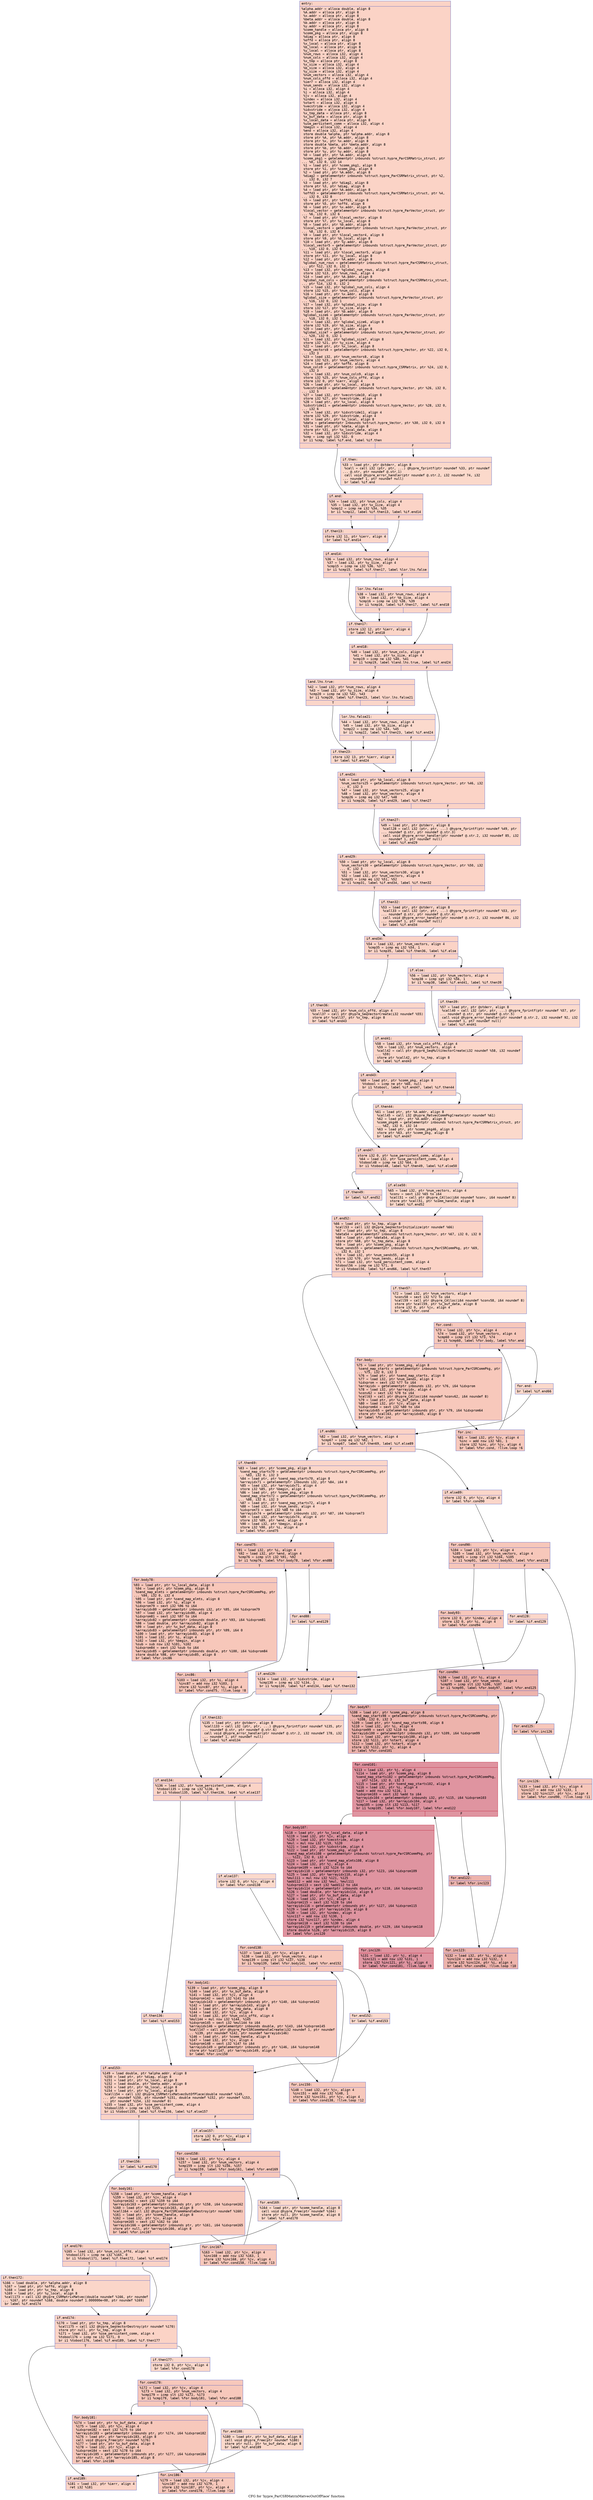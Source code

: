 digraph "CFG for 'hypre_ParCSRMatrixMatvecOutOfPlace' function" {
	label="CFG for 'hypre_ParCSRMatrixMatvecOutOfPlace' function";

	Node0x55ca55daf0f0 [shape=record,color="#3d50c3ff", style=filled, fillcolor="#f59c7d70" fontname="Courier",label="{entry:\l|  %alpha.addr = alloca double, align 8\l  %A.addr = alloca ptr, align 8\l  %x.addr = alloca ptr, align 8\l  %beta.addr = alloca double, align 8\l  %b.addr = alloca ptr, align 8\l  %y.addr = alloca ptr, align 8\l  %comm_handle = alloca ptr, align 8\l  %comm_pkg = alloca ptr, align 8\l  %diag = alloca ptr, align 8\l  %offd = alloca ptr, align 8\l  %x_local = alloca ptr, align 8\l  %b_local = alloca ptr, align 8\l  %y_local = alloca ptr, align 8\l  %num_rows = alloca i32, align 4\l  %num_cols = alloca i32, align 4\l  %x_tmp = alloca ptr, align 8\l  %x_size = alloca i32, align 4\l  %b_size = alloca i32, align 4\l  %y_size = alloca i32, align 4\l  %num_vectors = alloca i32, align 4\l  %num_cols_offd = alloca i32, align 4\l  %ierr = alloca i32, align 4\l  %num_sends = alloca i32, align 4\l  %i = alloca i32, align 4\l  %j = alloca i32, align 4\l  %jv = alloca i32, align 4\l  %index = alloca i32, align 4\l  %start = alloca i32, align 4\l  %vecstride = alloca i32, align 4\l  %idxstride = alloca i32, align 4\l  %x_tmp_data = alloca ptr, align 8\l  %x_buf_data = alloca ptr, align 8\l  %x_local_data = alloca ptr, align 8\l  %use_persistent_comm = alloca i32, align 4\l  %begin = alloca i32, align 4\l  %end = alloca i32, align 4\l  store double %alpha, ptr %alpha.addr, align 8\l  store ptr %A, ptr %A.addr, align 8\l  store ptr %x, ptr %x.addr, align 8\l  store double %beta, ptr %beta.addr, align 8\l  store ptr %b, ptr %b.addr, align 8\l  store ptr %y, ptr %y.addr, align 8\l  %0 = load ptr, ptr %A.addr, align 8\l  %comm_pkg1 = getelementptr inbounds %struct.hypre_ParCSRMatrix_struct, ptr\l... %0, i32 0, i32 14\l  %1 = load ptr, ptr %comm_pkg1, align 8\l  store ptr %1, ptr %comm_pkg, align 8\l  %2 = load ptr, ptr %A.addr, align 8\l  %diag2 = getelementptr inbounds %struct.hypre_ParCSRMatrix_struct, ptr %2,\l... i32 0, i32 7\l  %3 = load ptr, ptr %diag2, align 8\l  store ptr %3, ptr %diag, align 8\l  %4 = load ptr, ptr %A.addr, align 8\l  %offd3 = getelementptr inbounds %struct.hypre_ParCSRMatrix_struct, ptr %4,\l... i32 0, i32 8\l  %5 = load ptr, ptr %offd3, align 8\l  store ptr %5, ptr %offd, align 8\l  %6 = load ptr, ptr %x.addr, align 8\l  %local_vector = getelementptr inbounds %struct.hypre_ParVector_struct, ptr\l... %6, i32 0, i32 6\l  %7 = load ptr, ptr %local_vector, align 8\l  store ptr %7, ptr %x_local, align 8\l  %8 = load ptr, ptr %b.addr, align 8\l  %local_vector4 = getelementptr inbounds %struct.hypre_ParVector_struct, ptr\l... %8, i32 0, i32 6\l  %9 = load ptr, ptr %local_vector4, align 8\l  store ptr %9, ptr %b_local, align 8\l  %10 = load ptr, ptr %y.addr, align 8\l  %local_vector5 = getelementptr inbounds %struct.hypre_ParVector_struct, ptr\l... %10, i32 0, i32 6\l  %11 = load ptr, ptr %local_vector5, align 8\l  store ptr %11, ptr %y_local, align 8\l  %12 = load ptr, ptr %A.addr, align 8\l  %global_num_rows = getelementptr inbounds %struct.hypre_ParCSRMatrix_struct,\l... ptr %12, i32 0, i32 1\l  %13 = load i32, ptr %global_num_rows, align 8\l  store i32 %13, ptr %num_rows, align 4\l  %14 = load ptr, ptr %A.addr, align 8\l  %global_num_cols = getelementptr inbounds %struct.hypre_ParCSRMatrix_struct,\l... ptr %14, i32 0, i32 2\l  %15 = load i32, ptr %global_num_cols, align 4\l  store i32 %15, ptr %num_cols, align 4\l  %16 = load ptr, ptr %x.addr, align 8\l  %global_size = getelementptr inbounds %struct.hypre_ParVector_struct, ptr\l... %16, i32 0, i32 1\l  %17 = load i32, ptr %global_size, align 8\l  store i32 %17, ptr %x_size, align 4\l  %18 = load ptr, ptr %b.addr, align 8\l  %global_size6 = getelementptr inbounds %struct.hypre_ParVector_struct, ptr\l... %18, i32 0, i32 1\l  %19 = load i32, ptr %global_size6, align 8\l  store i32 %19, ptr %b_size, align 4\l  %20 = load ptr, ptr %y.addr, align 8\l  %global_size7 = getelementptr inbounds %struct.hypre_ParVector_struct, ptr\l... %20, i32 0, i32 1\l  %21 = load i32, ptr %global_size7, align 8\l  store i32 %21, ptr %y_size, align 4\l  %22 = load ptr, ptr %x_local, align 8\l  %num_vectors8 = getelementptr inbounds %struct.hypre_Vector, ptr %22, i32 0,\l... i32 3\l  %23 = load i32, ptr %num_vectors8, align 8\l  store i32 %23, ptr %num_vectors, align 4\l  %24 = load ptr, ptr %offd, align 8\l  %num_cols9 = getelementptr inbounds %struct.hypre_CSRMatrix, ptr %24, i32 0,\l... i32 3\l  %25 = load i32, ptr %num_cols9, align 4\l  store i32 %25, ptr %num_cols_offd, align 4\l  store i32 0, ptr %ierr, align 4\l  %26 = load ptr, ptr %x_local, align 8\l  %vecstride10 = getelementptr inbounds %struct.hypre_Vector, ptr %26, i32 0,\l... i32 5\l  %27 = load i32, ptr %vecstride10, align 8\l  store i32 %27, ptr %vecstride, align 4\l  %28 = load ptr, ptr %x_local, align 8\l  %idxstride11 = getelementptr inbounds %struct.hypre_Vector, ptr %28, i32 0,\l... i32 6\l  %29 = load i32, ptr %idxstride11, align 4\l  store i32 %29, ptr %idxstride, align 4\l  %30 = load ptr, ptr %x_local, align 8\l  %data = getelementptr inbounds %struct.hypre_Vector, ptr %30, i32 0, i32 0\l  %31 = load ptr, ptr %data, align 8\l  store ptr %31, ptr %x_local_data, align 8\l  %32 = load i32, ptr %idxstride, align 4\l  %cmp = icmp sgt i32 %32, 0\l  br i1 %cmp, label %if.end, label %if.then\l|{<s0>T|<s1>F}}"];
	Node0x55ca55daf0f0:s0 -> Node0x55ca55db5cf0[tooltip="entry -> if.end\nProbability 62.50%" ];
	Node0x55ca55daf0f0:s1 -> Node0x55ca55db5d60[tooltip="entry -> if.then\nProbability 37.50%" ];
	Node0x55ca55db5d60 [shape=record,color="#3d50c3ff", style=filled, fillcolor="#f7a88970" fontname="Courier",label="{if.then:\l|  %33 = load ptr, ptr @stderr, align 8\l  %call = call i32 (ptr, ptr, ...) @hypre_fprintf(ptr noundef %33, ptr noundef\l... @.str, ptr noundef @.str.1)\l  call void @hypre_error_handler(ptr noundef @.str.2, i32 noundef 74, i32\l... noundef 1, ptr noundef null)\l  br label %if.end\l}"];
	Node0x55ca55db5d60 -> Node0x55ca55db5cf0[tooltip="if.then -> if.end\nProbability 100.00%" ];
	Node0x55ca55db5cf0 [shape=record,color="#3d50c3ff", style=filled, fillcolor="#f59c7d70" fontname="Courier",label="{if.end:\l|  %34 = load i32, ptr %num_cols, align 4\l  %35 = load i32, ptr %x_size, align 4\l  %cmp12 = icmp ne i32 %34, %35\l  br i1 %cmp12, label %if.then13, label %if.end14\l|{<s0>T|<s1>F}}"];
	Node0x55ca55db5cf0:s0 -> Node0x55ca55db68f0[tooltip="if.end -> if.then13\nProbability 50.00%" ];
	Node0x55ca55db5cf0:s1 -> Node0x55ca55db6940[tooltip="if.end -> if.end14\nProbability 50.00%" ];
	Node0x55ca55db68f0 [shape=record,color="#3d50c3ff", style=filled, fillcolor="#f6a38570" fontname="Courier",label="{if.then13:\l|  store i32 11, ptr %ierr, align 4\l  br label %if.end14\l}"];
	Node0x55ca55db68f0 -> Node0x55ca55db6940[tooltip="if.then13 -> if.end14\nProbability 100.00%" ];
	Node0x55ca55db6940 [shape=record,color="#3d50c3ff", style=filled, fillcolor="#f59c7d70" fontname="Courier",label="{if.end14:\l|  %36 = load i32, ptr %num_rows, align 4\l  %37 = load i32, ptr %y_size, align 4\l  %cmp15 = icmp ne i32 %36, %37\l  br i1 %cmp15, label %if.then17, label %lor.lhs.false\l|{<s0>T|<s1>F}}"];
	Node0x55ca55db6940:s0 -> Node0x55ca55db6d90[tooltip="if.end14 -> if.then17\nProbability 50.00%" ];
	Node0x55ca55db6940:s1 -> Node0x55ca55db6e10[tooltip="if.end14 -> lor.lhs.false\nProbability 50.00%" ];
	Node0x55ca55db6e10 [shape=record,color="#3d50c3ff", style=filled, fillcolor="#f6a38570" fontname="Courier",label="{lor.lhs.false:\l|  %38 = load i32, ptr %num_rows, align 4\l  %39 = load i32, ptr %b_size, align 4\l  %cmp16 = icmp ne i32 %38, %39\l  br i1 %cmp16, label %if.then17, label %if.end18\l|{<s0>T|<s1>F}}"];
	Node0x55ca55db6e10:s0 -> Node0x55ca55db6d90[tooltip="lor.lhs.false -> if.then17\nProbability 50.00%" ];
	Node0x55ca55db6e10:s1 -> Node0x55ca55db70f0[tooltip="lor.lhs.false -> if.end18\nProbability 50.00%" ];
	Node0x55ca55db6d90 [shape=record,color="#3d50c3ff", style=filled, fillcolor="#f5a08170" fontname="Courier",label="{if.then17:\l|  store i32 12, ptr %ierr, align 4\l  br label %if.end18\l}"];
	Node0x55ca55db6d90 -> Node0x55ca55db70f0[tooltip="if.then17 -> if.end18\nProbability 100.00%" ];
	Node0x55ca55db70f0 [shape=record,color="#3d50c3ff", style=filled, fillcolor="#f59c7d70" fontname="Courier",label="{if.end18:\l|  %40 = load i32, ptr %num_cols, align 4\l  %41 = load i32, ptr %x_size, align 4\l  %cmp19 = icmp ne i32 %40, %41\l  br i1 %cmp19, label %land.lhs.true, label %if.end24\l|{<s0>T|<s1>F}}"];
	Node0x55ca55db70f0:s0 -> Node0x55ca55db7510[tooltip="if.end18 -> land.lhs.true\nProbability 50.00%" ];
	Node0x55ca55db70f0:s1 -> Node0x55ca55db7590[tooltip="if.end18 -> if.end24\nProbability 50.00%" ];
	Node0x55ca55db7510 [shape=record,color="#3d50c3ff", style=filled, fillcolor="#f6a38570" fontname="Courier",label="{land.lhs.true:\l|  %42 = load i32, ptr %num_rows, align 4\l  %43 = load i32, ptr %y_size, align 4\l  %cmp20 = icmp ne i32 %42, %43\l  br i1 %cmp20, label %if.then23, label %lor.lhs.false21\l|{<s0>T|<s1>F}}"];
	Node0x55ca55db7510:s0 -> Node0x55ca55db7870[tooltip="land.lhs.true -> if.then23\nProbability 50.00%" ];
	Node0x55ca55db7510:s1 -> Node0x55ca55db78f0[tooltip="land.lhs.true -> lor.lhs.false21\nProbability 50.00%" ];
	Node0x55ca55db78f0 [shape=record,color="#3d50c3ff", style=filled, fillcolor="#f7ac8e70" fontname="Courier",label="{lor.lhs.false21:\l|  %44 = load i32, ptr %num_rows, align 4\l  %45 = load i32, ptr %b_size, align 4\l  %cmp22 = icmp ne i32 %44, %45\l  br i1 %cmp22, label %if.then23, label %if.end24\l|{<s0>T|<s1>F}}"];
	Node0x55ca55db78f0:s0 -> Node0x55ca55db7870[tooltip="lor.lhs.false21 -> if.then23\nProbability 50.00%" ];
	Node0x55ca55db78f0:s1 -> Node0x55ca55db7590[tooltip="lor.lhs.false21 -> if.end24\nProbability 50.00%" ];
	Node0x55ca55db7870 [shape=record,color="#3d50c3ff", style=filled, fillcolor="#f7a88970" fontname="Courier",label="{if.then23:\l|  store i32 13, ptr %ierr, align 4\l  br label %if.end24\l}"];
	Node0x55ca55db7870 -> Node0x55ca55db7590[tooltip="if.then23 -> if.end24\nProbability 100.00%" ];
	Node0x55ca55db7590 [shape=record,color="#3d50c3ff", style=filled, fillcolor="#f59c7d70" fontname="Courier",label="{if.end24:\l|  %46 = load ptr, ptr %b_local, align 8\l  %num_vectors25 = getelementptr inbounds %struct.hypre_Vector, ptr %46, i32\l... 0, i32 3\l  %47 = load i32, ptr %num_vectors25, align 8\l  %48 = load i32, ptr %num_vectors, align 4\l  %cmp26 = icmp eq i32 %47, %48\l  br i1 %cmp26, label %if.end29, label %if.then27\l|{<s0>T|<s1>F}}"];
	Node0x55ca55db7590:s0 -> Node0x55ca55db8950[tooltip="if.end24 -> if.end29\nProbability 50.00%" ];
	Node0x55ca55db7590:s1 -> Node0x55ca55db89d0[tooltip="if.end24 -> if.then27\nProbability 50.00%" ];
	Node0x55ca55db89d0 [shape=record,color="#3d50c3ff", style=filled, fillcolor="#f6a38570" fontname="Courier",label="{if.then27:\l|  %49 = load ptr, ptr @stderr, align 8\l  %call28 = call i32 (ptr, ptr, ...) @hypre_fprintf(ptr noundef %49, ptr\l... noundef @.str, ptr noundef @.str.3)\l  call void @hypre_error_handler(ptr noundef @.str.2, i32 noundef 85, i32\l... noundef 1, ptr noundef null)\l  br label %if.end29\l}"];
	Node0x55ca55db89d0 -> Node0x55ca55db8950[tooltip="if.then27 -> if.end29\nProbability 100.00%" ];
	Node0x55ca55db8950 [shape=record,color="#3d50c3ff", style=filled, fillcolor="#f59c7d70" fontname="Courier",label="{if.end29:\l|  %50 = load ptr, ptr %y_local, align 8\l  %num_vectors30 = getelementptr inbounds %struct.hypre_Vector, ptr %50, i32\l... 0, i32 3\l  %51 = load i32, ptr %num_vectors30, align 8\l  %52 = load i32, ptr %num_vectors, align 4\l  %cmp31 = icmp eq i32 %51, %52\l  br i1 %cmp31, label %if.end34, label %if.then32\l|{<s0>T|<s1>F}}"];
	Node0x55ca55db8950:s0 -> Node0x55ca55db9150[tooltip="if.end29 -> if.end34\nProbability 50.00%" ];
	Node0x55ca55db8950:s1 -> Node0x55ca55db91a0[tooltip="if.end29 -> if.then32\nProbability 50.00%" ];
	Node0x55ca55db91a0 [shape=record,color="#3d50c3ff", style=filled, fillcolor="#f6a38570" fontname="Courier",label="{if.then32:\l|  %53 = load ptr, ptr @stderr, align 8\l  %call33 = call i32 (ptr, ptr, ...) @hypre_fprintf(ptr noundef %53, ptr\l... noundef @.str, ptr noundef @.str.4)\l  call void @hypre_error_handler(ptr noundef @.str.2, i32 noundef 86, i32\l... noundef 1, ptr noundef null)\l  br label %if.end34\l}"];
	Node0x55ca55db91a0 -> Node0x55ca55db9150[tooltip="if.then32 -> if.end34\nProbability 100.00%" ];
	Node0x55ca55db9150 [shape=record,color="#3d50c3ff", style=filled, fillcolor="#f59c7d70" fontname="Courier",label="{if.end34:\l|  %54 = load i32, ptr %num_vectors, align 4\l  %cmp35 = icmp eq i32 %54, 1\l  br i1 %cmp35, label %if.then36, label %if.else\l|{<s0>T|<s1>F}}"];
	Node0x55ca55db9150:s0 -> Node0x55ca55db1710[tooltip="if.end34 -> if.then36\nProbability 50.00%" ];
	Node0x55ca55db9150:s1 -> Node0x55ca55db1760[tooltip="if.end34 -> if.else\nProbability 50.00%" ];
	Node0x55ca55db1710 [shape=record,color="#3d50c3ff", style=filled, fillcolor="#f6a38570" fontname="Courier",label="{if.then36:\l|  %55 = load i32, ptr %num_cols_offd, align 4\l  %call37 = call ptr @hypre_SeqVectorCreate(i32 noundef %55)\l  store ptr %call37, ptr %x_tmp, align 8\l  br label %if.end43\l}"];
	Node0x55ca55db1710 -> Node0x55ca55dba370[tooltip="if.then36 -> if.end43\nProbability 100.00%" ];
	Node0x55ca55db1760 [shape=record,color="#3d50c3ff", style=filled, fillcolor="#f6a38570" fontname="Courier",label="{if.else:\l|  %56 = load i32, ptr %num_vectors, align 4\l  %cmp38 = icmp sgt i32 %56, 1\l  br i1 %cmp38, label %if.end41, label %if.then39\l|{<s0>T|<s1>F}}"];
	Node0x55ca55db1760:s0 -> Node0x55ca55dba560[tooltip="if.else -> if.end41\nProbability 50.00%" ];
	Node0x55ca55db1760:s1 -> Node0x55ca55dba5e0[tooltip="if.else -> if.then39\nProbability 50.00%" ];
	Node0x55ca55dba5e0 [shape=record,color="#3d50c3ff", style=filled, fillcolor="#f7ac8e70" fontname="Courier",label="{if.then39:\l|  %57 = load ptr, ptr @stderr, align 8\l  %call40 = call i32 (ptr, ptr, ...) @hypre_fprintf(ptr noundef %57, ptr\l... noundef @.str, ptr noundef @.str.5)\l  call void @hypre_error_handler(ptr noundef @.str.2, i32 noundef 92, i32\l... noundef 1, ptr noundef null)\l  br label %if.end41\l}"];
	Node0x55ca55dba5e0 -> Node0x55ca55dba560[tooltip="if.then39 -> if.end41\nProbability 100.00%" ];
	Node0x55ca55dba560 [shape=record,color="#3d50c3ff", style=filled, fillcolor="#f6a38570" fontname="Courier",label="{if.end41:\l|  %58 = load i32, ptr %num_cols_offd, align 4\l  %59 = load i32, ptr %num_vectors, align 4\l  %call42 = call ptr @hypre_SeqMultiVectorCreate(i32 noundef %58, i32 noundef\l... %59)\l  store ptr %call42, ptr %x_tmp, align 8\l  br label %if.end43\l}"];
	Node0x55ca55dba560 -> Node0x55ca55dba370[tooltip="if.end41 -> if.end43\nProbability 100.00%" ];
	Node0x55ca55dba370 [shape=record,color="#3d50c3ff", style=filled, fillcolor="#f59c7d70" fontname="Courier",label="{if.end43:\l|  %60 = load ptr, ptr %comm_pkg, align 8\l  %tobool = icmp ne ptr %60, null\l  br i1 %tobool, label %if.end47, label %if.then44\l|{<s0>T|<s1>F}}"];
	Node0x55ca55dba370:s0 -> Node0x55ca55db3f80[tooltip="if.end43 -> if.end47\nProbability 62.50%" ];
	Node0x55ca55dba370:s1 -> Node0x55ca55dbb6e0[tooltip="if.end43 -> if.then44\nProbability 37.50%" ];
	Node0x55ca55dbb6e0 [shape=record,color="#3d50c3ff", style=filled, fillcolor="#f7a88970" fontname="Courier",label="{if.then44:\l|  %61 = load ptr, ptr %A.addr, align 8\l  %call45 = call i32 @hypre_MatvecCommPkgCreate(ptr noundef %61)\l  %62 = load ptr, ptr %A.addr, align 8\l  %comm_pkg46 = getelementptr inbounds %struct.hypre_ParCSRMatrix_struct, ptr\l... %62, i32 0, i32 14\l  %63 = load ptr, ptr %comm_pkg46, align 8\l  store ptr %63, ptr %comm_pkg, align 8\l  br label %if.end47\l}"];
	Node0x55ca55dbb6e0 -> Node0x55ca55db3f80[tooltip="if.then44 -> if.end47\nProbability 100.00%" ];
	Node0x55ca55db3f80 [shape=record,color="#3d50c3ff", style=filled, fillcolor="#f59c7d70" fontname="Courier",label="{if.end47:\l|  store i32 0, ptr %use_persistent_comm, align 4\l  %64 = load i32, ptr %use_persistent_comm, align 4\l  %tobool48 = icmp ne i32 %64, 0\l  br i1 %tobool48, label %if.then49, label %if.else50\l|{<s0>T|<s1>F}}"];
	Node0x55ca55db3f80:s0 -> Node0x55ca55dbbf60[tooltip="if.end47 -> if.then49\nProbability 62.50%" ];
	Node0x55ca55db3f80:s1 -> Node0x55ca55dbbfb0[tooltip="if.end47 -> if.else50\nProbability 37.50%" ];
	Node0x55ca55dbbf60 [shape=record,color="#3d50c3ff", style=filled, fillcolor="#f6a38570" fontname="Courier",label="{if.then49:\l|  br label %if.end52\l}"];
	Node0x55ca55dbbf60 -> Node0x55ca55dbc140[tooltip="if.then49 -> if.end52\nProbability 100.00%" ];
	Node0x55ca55dbbfb0 [shape=record,color="#3d50c3ff", style=filled, fillcolor="#f7a88970" fontname="Courier",label="{if.else50:\l|  %65 = load i32, ptr %num_vectors, align 4\l  %conv = sext i32 %65 to i64\l  %call51 = call ptr @hypre_CAlloc(i64 noundef %conv, i64 noundef 8)\l  store ptr %call51, ptr %comm_handle, align 8\l  br label %if.end52\l}"];
	Node0x55ca55dbbfb0 -> Node0x55ca55dbc140[tooltip="if.else50 -> if.end52\nProbability 100.00%" ];
	Node0x55ca55dbc140 [shape=record,color="#3d50c3ff", style=filled, fillcolor="#f59c7d70" fontname="Courier",label="{if.end52:\l|  %66 = load ptr, ptr %x_tmp, align 8\l  %call53 = call i32 @hypre_SeqVectorInitialize(ptr noundef %66)\l  %67 = load ptr, ptr %x_tmp, align 8\l  %data54 = getelementptr inbounds %struct.hypre_Vector, ptr %67, i32 0, i32 0\l  %68 = load ptr, ptr %data54, align 8\l  store ptr %68, ptr %x_tmp_data, align 8\l  %69 = load ptr, ptr %comm_pkg, align 8\l  %num_sends55 = getelementptr inbounds %struct.hypre_ParCSRCommPkg, ptr %69,\l... i32 0, i32 1\l  %70 = load i32, ptr %num_sends55, align 8\l  store i32 %70, ptr %num_sends, align 4\l  %71 = load i32, ptr %use_persistent_comm, align 4\l  %tobool56 = icmp ne i32 %71, 0\l  br i1 %tobool56, label %if.end66, label %if.then57\l|{<s0>T|<s1>F}}"];
	Node0x55ca55dbc140:s0 -> Node0x55ca55dbcef0[tooltip="if.end52 -> if.end66\nProbability 62.50%" ];
	Node0x55ca55dbc140:s1 -> Node0x55ca55dbcfa0[tooltip="if.end52 -> if.then57\nProbability 37.50%" ];
	Node0x55ca55dbcfa0 [shape=record,color="#3d50c3ff", style=filled, fillcolor="#f7a88970" fontname="Courier",label="{if.then57:\l|  %72 = load i32, ptr %num_vectors, align 4\l  %conv58 = sext i32 %72 to i64\l  %call59 = call ptr @hypre_CAlloc(i64 noundef %conv58, i64 noundef 8)\l  store ptr %call59, ptr %x_buf_data, align 8\l  store i32 0, ptr %jv, align 4\l  br label %for.cond\l}"];
	Node0x55ca55dbcfa0 -> Node0x55ca55dbd4d0[tooltip="if.then57 -> for.cond\nProbability 100.00%" ];
	Node0x55ca55dbd4d0 [shape=record,color="#3d50c3ff", style=filled, fillcolor="#ed836670" fontname="Courier",label="{for.cond:\l|  %73 = load i32, ptr %jv, align 4\l  %74 = load i32, ptr %num_vectors, align 4\l  %cmp60 = icmp slt i32 %73, %74\l  br i1 %cmp60, label %for.body, label %for.end\l|{<s0>T|<s1>F}}"];
	Node0x55ca55dbd4d0:s0 -> Node0x55ca55dbd750[tooltip="for.cond -> for.body\nProbability 96.88%" ];
	Node0x55ca55dbd4d0:s1 -> Node0x55ca55dbd7d0[tooltip="for.cond -> for.end\nProbability 3.12%" ];
	Node0x55ca55dbd750 [shape=record,color="#3d50c3ff", style=filled, fillcolor="#ed836670" fontname="Courier",label="{for.body:\l|  %75 = load ptr, ptr %comm_pkg, align 8\l  %send_map_starts = getelementptr inbounds %struct.hypre_ParCSRCommPkg, ptr\l... %75, i32 0, i32 3\l  %76 = load ptr, ptr %send_map_starts, align 8\l  %77 = load i32, ptr %num_sends, align 4\l  %idxprom = sext i32 %77 to i64\l  %arrayidx = getelementptr inbounds i32, ptr %76, i64 %idxprom\l  %78 = load i32, ptr %arrayidx, align 4\l  %conv62 = sext i32 %78 to i64\l  %call63 = call ptr @hypre_CAlloc(i64 noundef %conv62, i64 noundef 8)\l  %79 = load ptr, ptr %x_buf_data, align 8\l  %80 = load i32, ptr %jv, align 4\l  %idxprom64 = sext i32 %80 to i64\l  %arrayidx65 = getelementptr inbounds ptr, ptr %79, i64 %idxprom64\l  store ptr %call63, ptr %arrayidx65, align 8\l  br label %for.inc\l}"];
	Node0x55ca55dbd750 -> Node0x55ca55dbe290[tooltip="for.body -> for.inc\nProbability 100.00%" ];
	Node0x55ca55dbe290 [shape=record,color="#3d50c3ff", style=filled, fillcolor="#ed836670" fontname="Courier",label="{for.inc:\l|  %81 = load i32, ptr %jv, align 4\l  %inc = add nsw i32 %81, 1\l  store i32 %inc, ptr %jv, align 4\l  br label %for.cond, !llvm.loop !6\l}"];
	Node0x55ca55dbe290 -> Node0x55ca55dbd4d0[tooltip="for.inc -> for.cond\nProbability 100.00%" ];
	Node0x55ca55dbd7d0 [shape=record,color="#3d50c3ff", style=filled, fillcolor="#f7a88970" fontname="Courier",label="{for.end:\l|  br label %if.end66\l}"];
	Node0x55ca55dbd7d0 -> Node0x55ca55dbcef0[tooltip="for.end -> if.end66\nProbability 100.00%" ];
	Node0x55ca55dbcef0 [shape=record,color="#3d50c3ff", style=filled, fillcolor="#f59c7d70" fontname="Courier",label="{if.end66:\l|  %82 = load i32, ptr %num_vectors, align 4\l  %cmp67 = icmp eq i32 %82, 1\l  br i1 %cmp67, label %if.then69, label %if.else89\l|{<s0>T|<s1>F}}"];
	Node0x55ca55dbcef0:s0 -> Node0x55ca55dbf290[tooltip="if.end66 -> if.then69\nProbability 50.00%" ];
	Node0x55ca55dbcef0:s1 -> Node0x55ca55dbf310[tooltip="if.end66 -> if.else89\nProbability 50.00%" ];
	Node0x55ca55dbf290 [shape=record,color="#3d50c3ff", style=filled, fillcolor="#f6a38570" fontname="Courier",label="{if.then69:\l|  %83 = load ptr, ptr %comm_pkg, align 8\l  %send_map_starts70 = getelementptr inbounds %struct.hypre_ParCSRCommPkg, ptr\l... %83, i32 0, i32 3\l  %84 = load ptr, ptr %send_map_starts70, align 8\l  %arrayidx71 = getelementptr inbounds i32, ptr %84, i64 0\l  %85 = load i32, ptr %arrayidx71, align 4\l  store i32 %85, ptr %begin, align 4\l  %86 = load ptr, ptr %comm_pkg, align 8\l  %send_map_starts72 = getelementptr inbounds %struct.hypre_ParCSRCommPkg, ptr\l... %86, i32 0, i32 3\l  %87 = load ptr, ptr %send_map_starts72, align 8\l  %88 = load i32, ptr %num_sends, align 4\l  %idxprom73 = sext i32 %88 to i64\l  %arrayidx74 = getelementptr inbounds i32, ptr %87, i64 %idxprom73\l  %89 = load i32, ptr %arrayidx74, align 4\l  store i32 %89, ptr %end, align 4\l  %90 = load i32, ptr %begin, align 4\l  store i32 %90, ptr %i, align 4\l  br label %for.cond75\l}"];
	Node0x55ca55dbf290 -> Node0x55ca55dbfea0[tooltip="if.then69 -> for.cond75\nProbability 100.00%" ];
	Node0x55ca55dbfea0 [shape=record,color="#3d50c3ff", style=filled, fillcolor="#ec7f6370" fontname="Courier",label="{for.cond75:\l|  %91 = load i32, ptr %i, align 4\l  %92 = load i32, ptr %end, align 4\l  %cmp76 = icmp slt i32 %91, %92\l  br i1 %cmp76, label %for.body78, label %for.end88\l|{<s0>T|<s1>F}}"];
	Node0x55ca55dbfea0:s0 -> Node0x55ca55dc0140[tooltip="for.cond75 -> for.body78\nProbability 96.88%" ];
	Node0x55ca55dbfea0:s1 -> Node0x55ca55dc0190[tooltip="for.cond75 -> for.end88\nProbability 3.12%" ];
	Node0x55ca55dc0140 [shape=record,color="#3d50c3ff", style=filled, fillcolor="#ec7f6370" fontname="Courier",label="{for.body78:\l|  %93 = load ptr, ptr %x_local_data, align 8\l  %94 = load ptr, ptr %comm_pkg, align 8\l  %send_map_elmts = getelementptr inbounds %struct.hypre_ParCSRCommPkg, ptr\l... %94, i32 0, i32 4\l  %95 = load ptr, ptr %send_map_elmts, align 8\l  %96 = load i32, ptr %i, align 4\l  %idxprom79 = sext i32 %96 to i64\l  %arrayidx80 = getelementptr inbounds i32, ptr %95, i64 %idxprom79\l  %97 = load i32, ptr %arrayidx80, align 4\l  %idxprom81 = sext i32 %97 to i64\l  %arrayidx82 = getelementptr inbounds double, ptr %93, i64 %idxprom81\l  %98 = load double, ptr %arrayidx82, align 8\l  %99 = load ptr, ptr %x_buf_data, align 8\l  %arrayidx83 = getelementptr inbounds ptr, ptr %99, i64 0\l  %100 = load ptr, ptr %arrayidx83, align 8\l  %101 = load i32, ptr %i, align 4\l  %102 = load i32, ptr %begin, align 4\l  %sub = sub nsw i32 %101, %102\l  %idxprom84 = sext i32 %sub to i64\l  %arrayidx85 = getelementptr inbounds double, ptr %100, i64 %idxprom84\l  store double %98, ptr %arrayidx85, align 8\l  br label %for.inc86\l}"];
	Node0x55ca55dc0140 -> Node0x55ca55dc1750[tooltip="for.body78 -> for.inc86\nProbability 100.00%" ];
	Node0x55ca55dc1750 [shape=record,color="#3d50c3ff", style=filled, fillcolor="#ec7f6370" fontname="Courier",label="{for.inc86:\l|  %103 = load i32, ptr %i, align 4\l  %inc87 = add nsw i32 %103, 1\l  store i32 %inc87, ptr %i, align 4\l  br label %for.cond75, !llvm.loop !8\l}"];
	Node0x55ca55dc1750 -> Node0x55ca55dbfea0[tooltip="for.inc86 -> for.cond75\nProbability 100.00%" ];
	Node0x55ca55dc0190 [shape=record,color="#3d50c3ff", style=filled, fillcolor="#f6a38570" fontname="Courier",label="{for.end88:\l|  br label %if.end129\l}"];
	Node0x55ca55dc0190 -> Node0x55ca55dc1bd0[tooltip="for.end88 -> if.end129\nProbability 100.00%" ];
	Node0x55ca55dbf310 [shape=record,color="#3d50c3ff", style=filled, fillcolor="#f6a38570" fontname="Courier",label="{if.else89:\l|  store i32 0, ptr %jv, align 4\l  br label %for.cond90\l}"];
	Node0x55ca55dbf310 -> Node0x55ca55dc1d60[tooltip="if.else89 -> for.cond90\nProbability 100.00%" ];
	Node0x55ca55dc1d60 [shape=record,color="#3d50c3ff", style=filled, fillcolor="#ec7f6370" fontname="Courier",label="{for.cond90:\l|  %104 = load i32, ptr %jv, align 4\l  %105 = load i32, ptr %num_vectors, align 4\l  %cmp91 = icmp slt i32 %104, %105\l  br i1 %cmp91, label %for.body93, label %for.end128\l|{<s0>T|<s1>F}}"];
	Node0x55ca55dc1d60:s0 -> Node0x55ca55dc2000[tooltip="for.cond90 -> for.body93\nProbability 96.88%" ];
	Node0x55ca55dc1d60:s1 -> Node0x55ca55dc2080[tooltip="for.cond90 -> for.end128\nProbability 3.12%" ];
	Node0x55ca55dc2000 [shape=record,color="#3d50c3ff", style=filled, fillcolor="#ec7f6370" fontname="Courier",label="{for.body93:\l|  store i32 0, ptr %index, align 4\l  store i32 0, ptr %i, align 4\l  br label %for.cond94\l}"];
	Node0x55ca55dc2000 -> Node0x55ca55dc22f0[tooltip="for.body93 -> for.cond94\nProbability 100.00%" ];
	Node0x55ca55dc22f0 [shape=record,color="#3d50c3ff", style=filled, fillcolor="#d6524470" fontname="Courier",label="{for.cond94:\l|  %106 = load i32, ptr %i, align 4\l  %107 = load i32, ptr %num_sends, align 4\l  %cmp95 = icmp slt i32 %106, %107\l  br i1 %cmp95, label %for.body97, label %for.end125\l|{<s0>T|<s1>F}}"];
	Node0x55ca55dc22f0:s0 -> Node0x55ca55dc2590[tooltip="for.cond94 -> for.body97\nProbability 96.88%" ];
	Node0x55ca55dc22f0:s1 -> Node0x55ca55dc2610[tooltip="for.cond94 -> for.end125\nProbability 3.12%" ];
	Node0x55ca55dc2590 [shape=record,color="#3d50c3ff", style=filled, fillcolor="#d6524470" fontname="Courier",label="{for.body97:\l|  %108 = load ptr, ptr %comm_pkg, align 8\l  %send_map_starts98 = getelementptr inbounds %struct.hypre_ParCSRCommPkg, ptr\l... %108, i32 0, i32 3\l  %109 = load ptr, ptr %send_map_starts98, align 8\l  %110 = load i32, ptr %i, align 4\l  %idxprom99 = sext i32 %110 to i64\l  %arrayidx100 = getelementptr inbounds i32, ptr %109, i64 %idxprom99\l  %111 = load i32, ptr %arrayidx100, align 4\l  store i32 %111, ptr %start, align 4\l  %112 = load i32, ptr %start, align 4\l  store i32 %112, ptr %j, align 4\l  br label %for.cond101\l}"];
	Node0x55ca55dc2590 -> Node0x55ca55dc2df0[tooltip="for.body97 -> for.cond101\nProbability 100.00%" ];
	Node0x55ca55dc2df0 [shape=record,color="#b70d28ff", style=filled, fillcolor="#b70d2870" fontname="Courier",label="{for.cond101:\l|  %113 = load i32, ptr %j, align 4\l  %114 = load ptr, ptr %comm_pkg, align 8\l  %send_map_starts102 = getelementptr inbounds %struct.hypre_ParCSRCommPkg,\l... ptr %114, i32 0, i32 3\l  %115 = load ptr, ptr %send_map_starts102, align 8\l  %116 = load i32, ptr %i, align 4\l  %add = add nsw i32 %116, 1\l  %idxprom103 = sext i32 %add to i64\l  %arrayidx104 = getelementptr inbounds i32, ptr %115, i64 %idxprom103\l  %117 = load i32, ptr %arrayidx104, align 4\l  %cmp105 = icmp slt i32 %113, %117\l  br i1 %cmp105, label %for.body107, label %for.end122\l|{<s0>T|<s1>F}}"];
	Node0x55ca55dc2df0:s0 -> Node0x55ca55dc3520[tooltip="for.cond101 -> for.body107\nProbability 96.88%" ];
	Node0x55ca55dc2df0:s1 -> Node0x55ca55dc35a0[tooltip="for.cond101 -> for.end122\nProbability 3.12%" ];
	Node0x55ca55dc3520 [shape=record,color="#b70d28ff", style=filled, fillcolor="#b70d2870" fontname="Courier",label="{for.body107:\l|  %118 = load ptr, ptr %x_local_data, align 8\l  %119 = load i32, ptr %jv, align 4\l  %120 = load i32, ptr %vecstride, align 4\l  %mul = mul nsw i32 %119, %120\l  %121 = load i32, ptr %idxstride, align 4\l  %122 = load ptr, ptr %comm_pkg, align 8\l  %send_map_elmts108 = getelementptr inbounds %struct.hypre_ParCSRCommPkg, ptr\l... %122, i32 0, i32 4\l  %123 = load ptr, ptr %send_map_elmts108, align 8\l  %124 = load i32, ptr %j, align 4\l  %idxprom109 = sext i32 %124 to i64\l  %arrayidx110 = getelementptr inbounds i32, ptr %123, i64 %idxprom109\l  %125 = load i32, ptr %arrayidx110, align 4\l  %mul111 = mul nsw i32 %121, %125\l  %add112 = add nsw i32 %mul, %mul111\l  %idxprom113 = sext i32 %add112 to i64\l  %arrayidx114 = getelementptr inbounds double, ptr %118, i64 %idxprom113\l  %126 = load double, ptr %arrayidx114, align 8\l  %127 = load ptr, ptr %x_buf_data, align 8\l  %128 = load i32, ptr %jv, align 4\l  %idxprom115 = sext i32 %128 to i64\l  %arrayidx116 = getelementptr inbounds ptr, ptr %127, i64 %idxprom115\l  %129 = load ptr, ptr %arrayidx116, align 8\l  %130 = load i32, ptr %index, align 4\l  %inc117 = add nsw i32 %130, 1\l  store i32 %inc117, ptr %index, align 4\l  %idxprom118 = sext i32 %130 to i64\l  %arrayidx119 = getelementptr inbounds double, ptr %129, i64 %idxprom118\l  store double %126, ptr %arrayidx119, align 8\l  br label %for.inc120\l}"];
	Node0x55ca55dc3520 -> Node0x55ca55db9680[tooltip="for.body107 -> for.inc120\nProbability 100.00%" ];
	Node0x55ca55db9680 [shape=record,color="#b70d28ff", style=filled, fillcolor="#b70d2870" fontname="Courier",label="{for.inc120:\l|  %131 = load i32, ptr %j, align 4\l  %inc121 = add nsw i32 %131, 1\l  store i32 %inc121, ptr %j, align 4\l  br label %for.cond101, !llvm.loop !9\l}"];
	Node0x55ca55db9680 -> Node0x55ca55dc2df0[tooltip="for.inc120 -> for.cond101\nProbability 100.00%" ];
	Node0x55ca55dc35a0 [shape=record,color="#3d50c3ff", style=filled, fillcolor="#d6524470" fontname="Courier",label="{for.end122:\l|  br label %for.inc123\l}"];
	Node0x55ca55dc35a0 -> Node0x55ca55db9b00[tooltip="for.end122 -> for.inc123\nProbability 100.00%" ];
	Node0x55ca55db9b00 [shape=record,color="#3d50c3ff", style=filled, fillcolor="#d6524470" fontname="Courier",label="{for.inc123:\l|  %132 = load i32, ptr %i, align 4\l  %inc124 = add nsw i32 %132, 1\l  store i32 %inc124, ptr %i, align 4\l  br label %for.cond94, !llvm.loop !10\l}"];
	Node0x55ca55db9b00 -> Node0x55ca55dc22f0[tooltip="for.inc123 -> for.cond94\nProbability 100.00%" ];
	Node0x55ca55dc2610 [shape=record,color="#3d50c3ff", style=filled, fillcolor="#ec7f6370" fontname="Courier",label="{for.end125:\l|  br label %for.inc126\l}"];
	Node0x55ca55dc2610 -> Node0x55ca55db9f50[tooltip="for.end125 -> for.inc126\nProbability 100.00%" ];
	Node0x55ca55db9f50 [shape=record,color="#3d50c3ff", style=filled, fillcolor="#ec7f6370" fontname="Courier",label="{for.inc126:\l|  %133 = load i32, ptr %jv, align 4\l  %inc127 = add nsw i32 %133, 1\l  store i32 %inc127, ptr %jv, align 4\l  br label %for.cond90, !llvm.loop !11\l}"];
	Node0x55ca55db9f50 -> Node0x55ca55dc1d60[tooltip="for.inc126 -> for.cond90\nProbability 100.00%" ];
	Node0x55ca55dc2080 [shape=record,color="#3d50c3ff", style=filled, fillcolor="#f6a38570" fontname="Courier",label="{for.end128:\l|  br label %if.end129\l}"];
	Node0x55ca55dc2080 -> Node0x55ca55dc1bd0[tooltip="for.end128 -> if.end129\nProbability 100.00%" ];
	Node0x55ca55dc1bd0 [shape=record,color="#3d50c3ff", style=filled, fillcolor="#f59c7d70" fontname="Courier",label="{if.end129:\l|  %134 = load i32, ptr %idxstride, align 4\l  %cmp130 = icmp eq i32 %134, 1\l  br i1 %cmp130, label %if.end134, label %if.then132\l|{<s0>T|<s1>F}}"];
	Node0x55ca55dc1bd0:s0 -> Node0x55ca55dba940[tooltip="if.end129 -> if.end134\nProbability 50.00%" ];
	Node0x55ca55dc1bd0:s1 -> Node0x55ca55dba9c0[tooltip="if.end129 -> if.then132\nProbability 50.00%" ];
	Node0x55ca55dba9c0 [shape=record,color="#3d50c3ff", style=filled, fillcolor="#f6a38570" fontname="Courier",label="{if.then132:\l|  %135 = load ptr, ptr @stderr, align 8\l  %call133 = call i32 (ptr, ptr, ...) @hypre_fprintf(ptr noundef %135, ptr\l... noundef @.str, ptr noundef @.str.6)\l  call void @hypre_error_handler(ptr noundef @.str.2, i32 noundef 178, i32\l... noundef 1, ptr noundef null)\l  br label %if.end134\l}"];
	Node0x55ca55dba9c0 -> Node0x55ca55dba940[tooltip="if.then132 -> if.end134\nProbability 100.00%" ];
	Node0x55ca55dba940 [shape=record,color="#3d50c3ff", style=filled, fillcolor="#f59c7d70" fontname="Courier",label="{if.end134:\l|  %136 = load i32, ptr %use_persistent_comm, align 4\l  %tobool135 = icmp ne i32 %136, 0\l  br i1 %tobool135, label %if.then136, label %if.else137\l|{<s0>T|<s1>F}}"];
	Node0x55ca55dba940:s0 -> Node0x55ca55dbb060[tooltip="if.end134 -> if.then136\nProbability 62.50%" ];
	Node0x55ca55dba940:s1 -> Node0x55ca55dbb0b0[tooltip="if.end134 -> if.else137\nProbability 37.50%" ];
	Node0x55ca55dbb060 [shape=record,color="#3d50c3ff", style=filled, fillcolor="#f6a38570" fontname="Courier",label="{if.then136:\l|  br label %if.end153\l}"];
	Node0x55ca55dbb060 -> Node0x55ca55dbb1e0[tooltip="if.then136 -> if.end153\nProbability 100.00%" ];
	Node0x55ca55dbb0b0 [shape=record,color="#3d50c3ff", style=filled, fillcolor="#f7a88970" fontname="Courier",label="{if.else137:\l|  store i32 0, ptr %jv, align 4\l  br label %for.cond138\l}"];
	Node0x55ca55dbb0b0 -> Node0x55ca55dbb370[tooltip="if.else137 -> for.cond138\nProbability 100.00%" ];
	Node0x55ca55dbb370 [shape=record,color="#3d50c3ff", style=filled, fillcolor="#ed836670" fontname="Courier",label="{for.cond138:\l|  %137 = load i32, ptr %jv, align 4\l  %138 = load i32, ptr %num_vectors, align 4\l  %cmp139 = icmp slt i32 %137, %138\l  br i1 %cmp139, label %for.body141, label %for.end152\l|{<s0>T|<s1>F}}"];
	Node0x55ca55dbb370:s0 -> Node0x55ca55dc8000[tooltip="for.cond138 -> for.body141\nProbability 96.88%" ];
	Node0x55ca55dbb370:s1 -> Node0x55ca55dc8080[tooltip="for.cond138 -> for.end152\nProbability 3.12%" ];
	Node0x55ca55dc8000 [shape=record,color="#3d50c3ff", style=filled, fillcolor="#ed836670" fontname="Courier",label="{for.body141:\l|  %139 = load ptr, ptr %comm_pkg, align 8\l  %140 = load ptr, ptr %x_buf_data, align 8\l  %141 = load i32, ptr %jv, align 4\l  %idxprom142 = sext i32 %141 to i64\l  %arrayidx143 = getelementptr inbounds ptr, ptr %140, i64 %idxprom142\l  %142 = load ptr, ptr %arrayidx143, align 8\l  %143 = load ptr, ptr %x_tmp_data, align 8\l  %144 = load i32, ptr %jv, align 4\l  %145 = load i32, ptr %num_cols_offd, align 4\l  %mul144 = mul nsw i32 %144, %145\l  %idxprom145 = sext i32 %mul144 to i64\l  %arrayidx146 = getelementptr inbounds double, ptr %143, i64 %idxprom145\l  %call147 = call ptr @hypre_ParCSRCommHandleCreate(i32 noundef 1, ptr noundef\l... %139, ptr noundef %142, ptr noundef %arrayidx146)\l  %146 = load ptr, ptr %comm_handle, align 8\l  %147 = load i32, ptr %jv, align 4\l  %idxprom148 = sext i32 %147 to i64\l  %arrayidx149 = getelementptr inbounds ptr, ptr %146, i64 %idxprom148\l  store ptr %call147, ptr %arrayidx149, align 8\l  br label %for.inc150\l}"];
	Node0x55ca55dc8000 -> Node0x55ca55dc8df0[tooltip="for.body141 -> for.inc150\nProbability 100.00%" ];
	Node0x55ca55dc8df0 [shape=record,color="#3d50c3ff", style=filled, fillcolor="#ed836670" fontname="Courier",label="{for.inc150:\l|  %148 = load i32, ptr %jv, align 4\l  %inc151 = add nsw i32 %148, 1\l  store i32 %inc151, ptr %jv, align 4\l  br label %for.cond138, !llvm.loop !12\l}"];
	Node0x55ca55dc8df0 -> Node0x55ca55dbb370[tooltip="for.inc150 -> for.cond138\nProbability 100.00%" ];
	Node0x55ca55dc8080 [shape=record,color="#3d50c3ff", style=filled, fillcolor="#f7a88970" fontname="Courier",label="{for.end152:\l|  br label %if.end153\l}"];
	Node0x55ca55dc8080 -> Node0x55ca55dbb1e0[tooltip="for.end152 -> if.end153\nProbability 100.00%" ];
	Node0x55ca55dbb1e0 [shape=record,color="#3d50c3ff", style=filled, fillcolor="#f59c7d70" fontname="Courier",label="{if.end153:\l|  %149 = load double, ptr %alpha.addr, align 8\l  %150 = load ptr, ptr %diag, align 8\l  %151 = load ptr, ptr %x_local, align 8\l  %152 = load double, ptr %beta.addr, align 8\l  %153 = load ptr, ptr %b_local, align 8\l  %154 = load ptr, ptr %y_local, align 8\l  %call154 = call i32 @hypre_CSRMatrixMatvecOutOfPlace(double noundef %149,\l... ptr noundef %150, ptr noundef %151, double noundef %152, ptr noundef %153,\l... ptr noundef %154, i32 noundef 0)\l  %155 = load i32, ptr %use_persistent_comm, align 4\l  %tobool155 = icmp ne i32 %155, 0\l  br i1 %tobool155, label %if.then156, label %if.else157\l|{<s0>T|<s1>F}}"];
	Node0x55ca55dbb1e0:s0 -> Node0x55ca55dc99d0[tooltip="if.end153 -> if.then156\nProbability 62.50%" ];
	Node0x55ca55dbb1e0:s1 -> Node0x55ca55dc9a20[tooltip="if.end153 -> if.else157\nProbability 37.50%" ];
	Node0x55ca55dc99d0 [shape=record,color="#3d50c3ff", style=filled, fillcolor="#f6a38570" fontname="Courier",label="{if.then156:\l|  br label %if.end170\l}"];
	Node0x55ca55dc99d0 -> Node0x55ca55dc9b50[tooltip="if.then156 -> if.end170\nProbability 100.00%" ];
	Node0x55ca55dc9a20 [shape=record,color="#3d50c3ff", style=filled, fillcolor="#f7a88970" fontname="Courier",label="{if.else157:\l|  store i32 0, ptr %jv, align 4\l  br label %for.cond158\l}"];
	Node0x55ca55dc9a20 -> Node0x55ca55dc9ce0[tooltip="if.else157 -> for.cond158\nProbability 100.00%" ];
	Node0x55ca55dc9ce0 [shape=record,color="#3d50c3ff", style=filled, fillcolor="#ed836670" fontname="Courier",label="{for.cond158:\l|  %156 = load i32, ptr %jv, align 4\l  %157 = load i32, ptr %num_vectors, align 4\l  %cmp159 = icmp slt i32 %156, %157\l  br i1 %cmp159, label %for.body161, label %for.end169\l|{<s0>T|<s1>F}}"];
	Node0x55ca55dc9ce0:s0 -> Node0x55ca55dc9f60[tooltip="for.cond158 -> for.body161\nProbability 96.88%" ];
	Node0x55ca55dc9ce0:s1 -> Node0x55ca55dc9fe0[tooltip="for.cond158 -> for.end169\nProbability 3.12%" ];
	Node0x55ca55dc9f60 [shape=record,color="#3d50c3ff", style=filled, fillcolor="#ed836670" fontname="Courier",label="{for.body161:\l|  %158 = load ptr, ptr %comm_handle, align 8\l  %159 = load i32, ptr %jv, align 4\l  %idxprom162 = sext i32 %159 to i64\l  %arrayidx163 = getelementptr inbounds ptr, ptr %158, i64 %idxprom162\l  %160 = load ptr, ptr %arrayidx163, align 8\l  %call164 = call i32 @hypre_ParCSRCommHandleDestroy(ptr noundef %160)\l  %161 = load ptr, ptr %comm_handle, align 8\l  %162 = load i32, ptr %jv, align 4\l  %idxprom165 = sext i32 %162 to i64\l  %arrayidx166 = getelementptr inbounds ptr, ptr %161, i64 %idxprom165\l  store ptr null, ptr %arrayidx166, align 8\l  br label %for.inc167\l}"];
	Node0x55ca55dc9f60 -> Node0x55ca55dca8d0[tooltip="for.body161 -> for.inc167\nProbability 100.00%" ];
	Node0x55ca55dca8d0 [shape=record,color="#3d50c3ff", style=filled, fillcolor="#ed836670" fontname="Courier",label="{for.inc167:\l|  %163 = load i32, ptr %jv, align 4\l  %inc168 = add nsw i32 %163, 1\l  store i32 %inc168, ptr %jv, align 4\l  br label %for.cond158, !llvm.loop !13\l}"];
	Node0x55ca55dca8d0 -> Node0x55ca55dc9ce0[tooltip="for.inc167 -> for.cond158\nProbability 100.00%" ];
	Node0x55ca55dc9fe0 [shape=record,color="#3d50c3ff", style=filled, fillcolor="#f7a88970" fontname="Courier",label="{for.end169:\l|  %164 = load ptr, ptr %comm_handle, align 8\l  call void @hypre_Free(ptr noundef %164)\l  store ptr null, ptr %comm_handle, align 8\l  br label %if.end170\l}"];
	Node0x55ca55dc9fe0 -> Node0x55ca55dc9b50[tooltip="for.end169 -> if.end170\nProbability 100.00%" ];
	Node0x55ca55dc9b50 [shape=record,color="#3d50c3ff", style=filled, fillcolor="#f59c7d70" fontname="Courier",label="{if.end170:\l|  %165 = load i32, ptr %num_cols_offd, align 4\l  %tobool171 = icmp ne i32 %165, 0\l  br i1 %tobool171, label %if.then172, label %if.end174\l|{<s0>T|<s1>F}}"];
	Node0x55ca55dc9b50:s0 -> Node0x55ca55dcb210[tooltip="if.end170 -> if.then172\nProbability 62.50%" ];
	Node0x55ca55dc9b50:s1 -> Node0x55ca55dcb290[tooltip="if.end170 -> if.end174\nProbability 37.50%" ];
	Node0x55ca55dcb210 [shape=record,color="#3d50c3ff", style=filled, fillcolor="#f6a38570" fontname="Courier",label="{if.then172:\l|  %166 = load double, ptr %alpha.addr, align 8\l  %167 = load ptr, ptr %offd, align 8\l  %168 = load ptr, ptr %x_tmp, align 8\l  %169 = load ptr, ptr %y_local, align 8\l  %call173 = call i32 @hypre_CSRMatrixMatvec(double noundef %166, ptr noundef\l... %167, ptr noundef %168, double noundef 1.000000e+00, ptr noundef %169)\l  br label %if.end174\l}"];
	Node0x55ca55dcb210 -> Node0x55ca55dcb290[tooltip="if.then172 -> if.end174\nProbability 100.00%" ];
	Node0x55ca55dcb290 [shape=record,color="#3d50c3ff", style=filled, fillcolor="#f59c7d70" fontname="Courier",label="{if.end174:\l|  %170 = load ptr, ptr %x_tmp, align 8\l  %call175 = call i32 @hypre_SeqVectorDestroy(ptr noundef %170)\l  store ptr null, ptr %x_tmp, align 8\l  %171 = load i32, ptr %use_persistent_comm, align 4\l  %tobool176 = icmp ne i32 %171, 0\l  br i1 %tobool176, label %if.end189, label %if.then177\l|{<s0>T|<s1>F}}"];
	Node0x55ca55dcb290:s0 -> Node0x55ca55dcc5b0[tooltip="if.end174 -> if.end189\nProbability 62.50%" ];
	Node0x55ca55dcb290:s1 -> Node0x55ca55dcc660[tooltip="if.end174 -> if.then177\nProbability 37.50%" ];
	Node0x55ca55dcc660 [shape=record,color="#3d50c3ff", style=filled, fillcolor="#f7a88970" fontname="Courier",label="{if.then177:\l|  store i32 0, ptr %jv, align 4\l  br label %for.cond178\l}"];
	Node0x55ca55dcc660 -> Node0x55ca55dcc890[tooltip="if.then177 -> for.cond178\nProbability 100.00%" ];
	Node0x55ca55dcc890 [shape=record,color="#3d50c3ff", style=filled, fillcolor="#ed836670" fontname="Courier",label="{for.cond178:\l|  %172 = load i32, ptr %jv, align 4\l  %173 = load i32, ptr %num_vectors, align 4\l  %cmp179 = icmp slt i32 %172, %173\l  br i1 %cmp179, label %for.body181, label %for.end188\l|{<s0>T|<s1>F}}"];
	Node0x55ca55dcc890:s0 -> Node0x55ca55dccb30[tooltip="for.cond178 -> for.body181\nProbability 96.88%" ];
	Node0x55ca55dcc890:s1 -> Node0x55ca55dccbb0[tooltip="for.cond178 -> for.end188\nProbability 3.12%" ];
	Node0x55ca55dccb30 [shape=record,color="#3d50c3ff", style=filled, fillcolor="#ed836670" fontname="Courier",label="{for.body181:\l|  %174 = load ptr, ptr %x_buf_data, align 8\l  %175 = load i32, ptr %jv, align 4\l  %idxprom182 = sext i32 %175 to i64\l  %arrayidx183 = getelementptr inbounds ptr, ptr %174, i64 %idxprom182\l  %176 = load ptr, ptr %arrayidx183, align 8\l  call void @hypre_Free(ptr noundef %176)\l  %177 = load ptr, ptr %x_buf_data, align 8\l  %178 = load i32, ptr %jv, align 4\l  %idxprom184 = sext i32 %178 to i64\l  %arrayidx185 = getelementptr inbounds ptr, ptr %177, i64 %idxprom184\l  store ptr null, ptr %arrayidx185, align 8\l  br label %for.inc186\l}"];
	Node0x55ca55dccb30 -> Node0x55ca55dcd450[tooltip="for.body181 -> for.inc186\nProbability 100.00%" ];
	Node0x55ca55dcd450 [shape=record,color="#3d50c3ff", style=filled, fillcolor="#ed836670" fontname="Courier",label="{for.inc186:\l|  %179 = load i32, ptr %jv, align 4\l  %inc187 = add nsw i32 %179, 1\l  store i32 %inc187, ptr %jv, align 4\l  br label %for.cond178, !llvm.loop !14\l}"];
	Node0x55ca55dcd450 -> Node0x55ca55dcc890[tooltip="for.inc186 -> for.cond178\nProbability 100.00%" ];
	Node0x55ca55dccbb0 [shape=record,color="#3d50c3ff", style=filled, fillcolor="#f7a88970" fontname="Courier",label="{for.end188:\l|  %180 = load ptr, ptr %x_buf_data, align 8\l  call void @hypre_Free(ptr noundef %180)\l  store ptr null, ptr %x_buf_data, align 8\l  br label %if.end189\l}"];
	Node0x55ca55dccbb0 -> Node0x55ca55dcc5b0[tooltip="for.end188 -> if.end189\nProbability 100.00%" ];
	Node0x55ca55dcc5b0 [shape=record,color="#3d50c3ff", style=filled, fillcolor="#f59c7d70" fontname="Courier",label="{if.end189:\l|  %181 = load i32, ptr %ierr, align 4\l  ret i32 %181\l}"];
}
